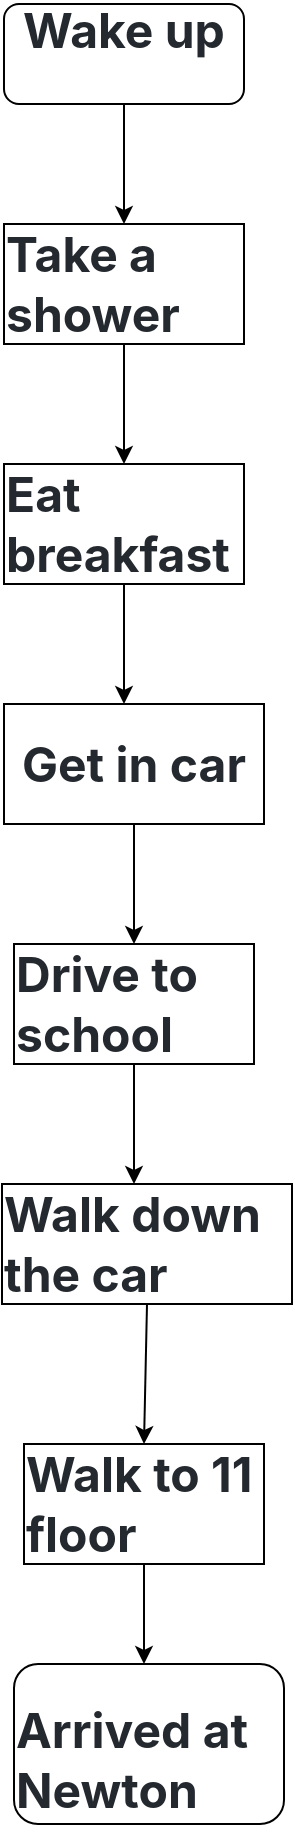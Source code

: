 <mxfile version="20.2.7" type="github">
  <diagram id="GD3AwLWaGO-kLIcduMpC" name="Page-1">
    <mxGraphModel dx="1240" dy="956" grid="1" gridSize="10" guides="1" tooltips="1" connect="1" arrows="1" fold="1" page="1" pageScale="1" pageWidth="827" pageHeight="1169" math="0" shadow="0">
      <root>
        <mxCell id="0" />
        <mxCell id="1" parent="0" />
        <mxCell id="hP0XE3RtAWMU6OfMQMPc-1" value="&lt;h1 style=&quot;text-align: start; box-sizing: border-box; margin-right: 0px; margin-bottom: 16px; margin-left: 0px; line-height: 1.25; padding-bottom: 0.3em; border-bottom: 1px solid var(--color-border-muted); caret-color: rgb(36, 41, 47); color: rgb(36, 41, 47); font-family: -apple-system, BlinkMacSystemFont, &amp;quot;Segoe UI&amp;quot;, Helvetica, Arial, sans-serif, &amp;quot;Apple Color Emoji&amp;quot;, &amp;quot;Segoe UI Emoji&amp;quot;; -webkit-text-size-adjust: 100%; margin-top: 0px !important;&quot; dir=&quot;auto&quot;&gt;Wake up&lt;/h1&gt;" style="rounded=1;whiteSpace=wrap;html=1;" vertex="1" parent="1">
          <mxGeometry x="270" y="30" width="120" height="50" as="geometry" />
        </mxCell>
        <mxCell id="hP0XE3RtAWMU6OfMQMPc-2" value="&lt;h1 style=&quot;text-align: start; box-sizing: border-box; margin: 24px 0px 16px; line-height: 1.25; padding-bottom: 0.3em; border-bottom: 1px solid var(--color-border-muted); caret-color: rgb(36, 41, 47); color: rgb(36, 41, 47); font-family: -apple-system, BlinkMacSystemFont, &amp;quot;Segoe UI&amp;quot;, Helvetica, Arial, sans-serif, &amp;quot;Apple Color Emoji&amp;quot;, &amp;quot;Segoe UI Emoji&amp;quot;; -webkit-text-size-adjust: 100%;&quot; dir=&quot;auto&quot;&gt;Take a shower&lt;/h1&gt;" style="rounded=0;whiteSpace=wrap;html=1;" vertex="1" parent="1">
          <mxGeometry x="270" y="140" width="120" height="60" as="geometry" />
        </mxCell>
        <mxCell id="hP0XE3RtAWMU6OfMQMPc-7" value="" style="endArrow=classic;html=1;rounded=0;exitX=0.5;exitY=1;exitDx=0;exitDy=0;entryX=0.5;entryY=0;entryDx=0;entryDy=0;" edge="1" parent="1" source="hP0XE3RtAWMU6OfMQMPc-1" target="hP0XE3RtAWMU6OfMQMPc-2">
          <mxGeometry width="50" height="50" relative="1" as="geometry">
            <mxPoint x="300" y="240" as="sourcePoint" />
            <mxPoint x="330" y="130" as="targetPoint" />
          </mxGeometry>
        </mxCell>
        <mxCell id="hP0XE3RtAWMU6OfMQMPc-8" value="&lt;h1 style=&quot;text-align: start; box-sizing: border-box; margin: 24px 0px 16px; line-height: 1.25; padding-bottom: 0.3em; border-bottom: 1px solid var(--color-border-muted); caret-color: rgb(36, 41, 47); color: rgb(36, 41, 47); font-family: -apple-system, BlinkMacSystemFont, &amp;quot;Segoe UI&amp;quot;, Helvetica, Arial, sans-serif, &amp;quot;Apple Color Emoji&amp;quot;, &amp;quot;Segoe UI Emoji&amp;quot;; -webkit-text-size-adjust: 100%;&quot; dir=&quot;auto&quot;&gt;Eat breakfast&lt;/h1&gt;" style="rounded=0;whiteSpace=wrap;html=1;" vertex="1" parent="1">
          <mxGeometry x="270" y="260" width="120" height="60" as="geometry" />
        </mxCell>
        <mxCell id="hP0XE3RtAWMU6OfMQMPc-9" value="" style="endArrow=classic;html=1;rounded=0;exitX=0.5;exitY=1;exitDx=0;exitDy=0;" edge="1" parent="1" source="hP0XE3RtAWMU6OfMQMPc-2" target="hP0XE3RtAWMU6OfMQMPc-8">
          <mxGeometry width="50" height="50" relative="1" as="geometry">
            <mxPoint x="300" y="240" as="sourcePoint" />
            <mxPoint x="350" y="190" as="targetPoint" />
          </mxGeometry>
        </mxCell>
        <mxCell id="hP0XE3RtAWMU6OfMQMPc-12" value="&lt;h1 style=&quot;text-align: start; box-sizing: border-box; margin: 24px 0px 16px; line-height: 1.25; padding-bottom: 0.3em; border-bottom: 1px solid var(--color-border-muted); caret-color: rgb(36, 41, 47); color: rgb(36, 41, 47); font-family: -apple-system, BlinkMacSystemFont, &amp;quot;Segoe UI&amp;quot;, Helvetica, Arial, sans-serif, &amp;quot;Apple Color Emoji&amp;quot;, &amp;quot;Segoe UI Emoji&amp;quot;; -webkit-text-size-adjust: 100%;&quot; dir=&quot;auto&quot;&gt;Get in car&lt;/h1&gt;" style="rounded=0;whiteSpace=wrap;html=1;" vertex="1" parent="1">
          <mxGeometry x="270" y="380" width="130" height="60" as="geometry" />
        </mxCell>
        <mxCell id="hP0XE3RtAWMU6OfMQMPc-13" value="" style="endArrow=classic;html=1;rounded=0;exitX=0.5;exitY=1;exitDx=0;exitDy=0;" edge="1" parent="1" source="hP0XE3RtAWMU6OfMQMPc-8">
          <mxGeometry width="50" height="50" relative="1" as="geometry">
            <mxPoint x="290" y="460" as="sourcePoint" />
            <mxPoint x="330" y="380" as="targetPoint" />
          </mxGeometry>
        </mxCell>
        <mxCell id="hP0XE3RtAWMU6OfMQMPc-14" value="&lt;h1 style=&quot;text-align: start; box-sizing: border-box; margin: 24px 0px 16px; line-height: 1.25; padding-bottom: 0.3em; border-bottom: 1px solid var(--color-border-muted); caret-color: rgb(36, 41, 47); color: rgb(36, 41, 47); font-family: -apple-system, BlinkMacSystemFont, &amp;quot;Segoe UI&amp;quot;, Helvetica, Arial, sans-serif, &amp;quot;Apple Color Emoji&amp;quot;, &amp;quot;Segoe UI Emoji&amp;quot;; -webkit-text-size-adjust: 100%;&quot; dir=&quot;auto&quot;&gt;Drive to school&lt;/h1&gt;" style="rounded=0;whiteSpace=wrap;html=1;" vertex="1" parent="1">
          <mxGeometry x="275" y="500" width="120" height="60" as="geometry" />
        </mxCell>
        <mxCell id="hP0XE3RtAWMU6OfMQMPc-15" value="" style="endArrow=classic;html=1;rounded=0;exitX=0.5;exitY=1;exitDx=0;exitDy=0;entryX=0.5;entryY=0;entryDx=0;entryDy=0;" edge="1" parent="1" source="hP0XE3RtAWMU6OfMQMPc-12" target="hP0XE3RtAWMU6OfMQMPc-14">
          <mxGeometry width="50" height="50" relative="1" as="geometry">
            <mxPoint x="280" y="630" as="sourcePoint" />
            <mxPoint x="330" y="490" as="targetPoint" />
          </mxGeometry>
        </mxCell>
        <mxCell id="hP0XE3RtAWMU6OfMQMPc-17" value="&lt;h1 style=&quot;text-align: start; box-sizing: border-box; margin: 24px 0px 16px; line-height: 1.25; padding-bottom: 0.3em; border-bottom: 1px solid var(--color-border-muted); caret-color: rgb(36, 41, 47); color: rgb(36, 41, 47); font-family: -apple-system, BlinkMacSystemFont, &amp;quot;Segoe UI&amp;quot;, Helvetica, Arial, sans-serif, &amp;quot;Apple Color Emoji&amp;quot;, &amp;quot;Segoe UI Emoji&amp;quot;; -webkit-text-size-adjust: 100%;&quot; dir=&quot;auto&quot;&gt;Walk down the car&lt;/h1&gt;" style="rounded=0;whiteSpace=wrap;html=1;" vertex="1" parent="1">
          <mxGeometry x="269" y="620" width="145" height="60" as="geometry" />
        </mxCell>
        <mxCell id="hP0XE3RtAWMU6OfMQMPc-18" value="" style="endArrow=classic;html=1;rounded=0;exitX=0.5;exitY=1;exitDx=0;exitDy=0;" edge="1" parent="1" source="hP0XE3RtAWMU6OfMQMPc-14">
          <mxGeometry width="50" height="50" relative="1" as="geometry">
            <mxPoint x="280" y="630" as="sourcePoint" />
            <mxPoint x="335" y="620" as="targetPoint" />
          </mxGeometry>
        </mxCell>
        <mxCell id="hP0XE3RtAWMU6OfMQMPc-19" value="&lt;h1 style=&quot;text-align: start; box-sizing: border-box; margin: 24px 0px 16px; line-height: 1.25; padding-bottom: 0.3em; border-bottom: 1px solid var(--color-border-muted); caret-color: rgb(36, 41, 47); color: rgb(36, 41, 47); font-family: -apple-system, BlinkMacSystemFont, &amp;quot;Segoe UI&amp;quot;, Helvetica, Arial, sans-serif, &amp;quot;Apple Color Emoji&amp;quot;, &amp;quot;Segoe UI Emoji&amp;quot;; -webkit-text-size-adjust: 100%;&quot; dir=&quot;auto&quot;&gt;Walk to 11 floor&lt;/h1&gt;" style="rounded=0;whiteSpace=wrap;html=1;" vertex="1" parent="1">
          <mxGeometry x="280" y="750" width="120" height="60" as="geometry" />
        </mxCell>
        <mxCell id="hP0XE3RtAWMU6OfMQMPc-20" value="" style="endArrow=classic;html=1;rounded=0;exitX=0.5;exitY=1;exitDx=0;exitDy=0;entryX=0.5;entryY=0;entryDx=0;entryDy=0;" edge="1" parent="1" source="hP0XE3RtAWMU6OfMQMPc-17" target="hP0XE3RtAWMU6OfMQMPc-19">
          <mxGeometry width="50" height="50" relative="1" as="geometry">
            <mxPoint x="270" y="780" as="sourcePoint" />
            <mxPoint x="320" y="730" as="targetPoint" />
          </mxGeometry>
        </mxCell>
        <mxCell id="hP0XE3RtAWMU6OfMQMPc-21" value="&lt;h1 style=&quot;text-align: start; box-sizing: border-box; margin-top: 24px; margin-right: 0px; margin-left: 0px; line-height: 1.25; padding-bottom: 0.3em; border-bottom: 1px solid var(--color-border-muted); caret-color: rgb(36, 41, 47); color: rgb(36, 41, 47); font-family: -apple-system, BlinkMacSystemFont, &amp;quot;Segoe UI&amp;quot;, Helvetica, Arial, sans-serif, &amp;quot;Apple Color Emoji&amp;quot;, &amp;quot;Segoe UI Emoji&amp;quot;; -webkit-text-size-adjust: 100%; margin-bottom: 0px !important;&quot; dir=&quot;auto&quot;&gt;Arrived at Newton&lt;/h1&gt;" style="rounded=1;whiteSpace=wrap;html=1;" vertex="1" parent="1">
          <mxGeometry x="275" y="860" width="135" height="80" as="geometry" />
        </mxCell>
        <mxCell id="hP0XE3RtAWMU6OfMQMPc-22" value="" style="endArrow=classic;html=1;rounded=0;exitX=0.5;exitY=1;exitDx=0;exitDy=0;" edge="1" parent="1" source="hP0XE3RtAWMU6OfMQMPc-19">
          <mxGeometry width="50" height="50" relative="1" as="geometry">
            <mxPoint x="270" y="780" as="sourcePoint" />
            <mxPoint x="340" y="860" as="targetPoint" />
          </mxGeometry>
        </mxCell>
      </root>
    </mxGraphModel>
  </diagram>
</mxfile>
